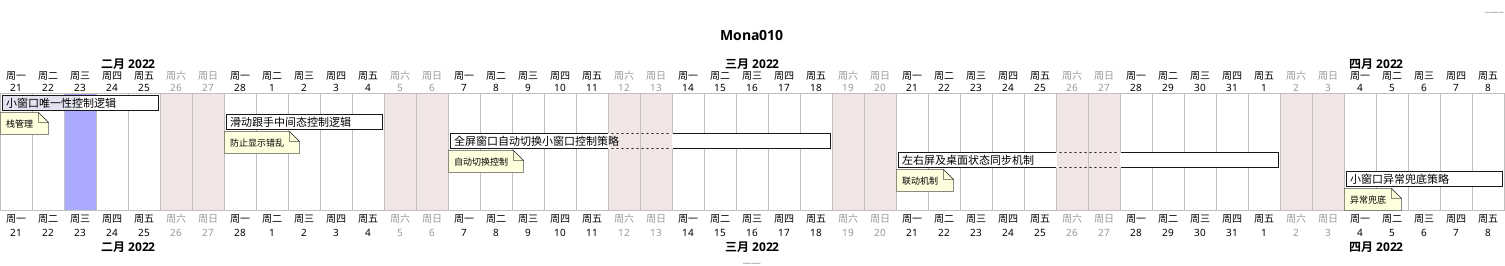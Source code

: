 @startgantt
'https://plantuml.com/gantt-diagram

today is 2022-02-23 and is colored in #AAF

language zh

header ____
title Mona010
footer ____

printscale daily zoom 2
saturday are closed
sunday are closed

Project starts 2022-02-21
[小窗口唯一性控制逻辑] starts 2022-02-21 and ends 2022-02-25
[小窗口唯一性控制逻辑] is 50% complete
note bottom
栈管理
end note


[滑动跟手中间态控制逻辑] starts 2022-02-28 and ends 2022-03-04
[滑动跟手中间态控制逻辑] is 0% complete
note bottom
防止显示错乱
end note

[全屏窗口自动切换小窗口控制策略] starts 2022-03-07 and ends 2022-03-18
[全屏窗口自动切换小窗口控制策略] is 0% complete
note bottom
自动切换控制
end note

[左右屏及桌面状态同步机制] starts 2022-03-21 and ends 2022-04-01
[左右屏及桌面状态同步机制] is 0% complete
note bottom
联动机制
end note

[小窗口异常兜底策略] starts 2022-04-04 and ends 2022-04-08
[小窗口异常兜底策略] is 0% complete
note bottom
异常兜底
end note

@endgantt